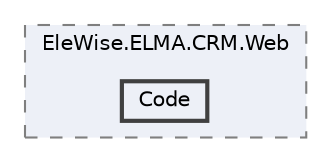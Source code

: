 digraph "Web/Modules/EleWise.ELMA.CRM.Web/Code"
{
 // LATEX_PDF_SIZE
  bgcolor="transparent";
  edge [fontname=Helvetica,fontsize=10,labelfontname=Helvetica,labelfontsize=10];
  node [fontname=Helvetica,fontsize=10,shape=box,height=0.2,width=0.4];
  compound=true
  subgraph clusterdir_4fb32d53c93fcd68829c576cb877833d {
    graph [ bgcolor="#edf0f7", pencolor="grey50", label="EleWise.ELMA.CRM.Web", fontname=Helvetica,fontsize=10 style="filled,dashed", URL="dir_4fb32d53c93fcd68829c576cb877833d.html",tooltip=""]
  dir_4a9dde4235bd6c95cec0c3fcffb2a9eb [label="Code", fillcolor="#edf0f7", color="grey25", style="filled,bold", URL="dir_4a9dde4235bd6c95cec0c3fcffb2a9eb.html",tooltip=""];
  }
}
